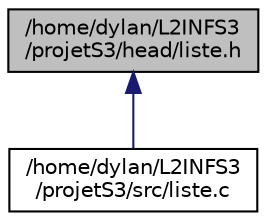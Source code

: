 digraph "/home/dylan/L2INFS3/projetS3/head/liste.h"
{
  edge [fontname="Helvetica",fontsize="10",labelfontname="Helvetica",labelfontsize="10"];
  node [fontname="Helvetica",fontsize="10",shape=record];
  Node7 [label="/home/dylan/L2INFS3\l/projetS3/head/liste.h",height=0.2,width=0.4,color="black", fillcolor="grey75", style="filled", fontcolor="black"];
  Node7 -> Node8 [dir="back",color="midnightblue",fontsize="10",style="solid",fontname="Helvetica"];
  Node8 [label="/home/dylan/L2INFS3\l/projetS3/src/liste.c",height=0.2,width=0.4,color="black", fillcolor="white", style="filled",URL="$liste_8c.html",tooltip="Fichier de définitions relative aux listes. "];
}
